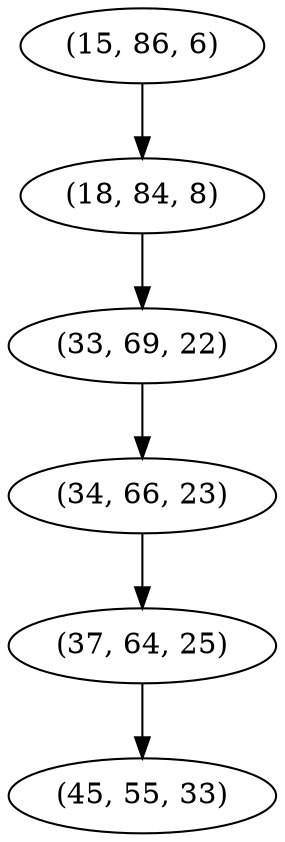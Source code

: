 digraph tree {
    "(15, 86, 6)";
    "(18, 84, 8)";
    "(33, 69, 22)";
    "(34, 66, 23)";
    "(37, 64, 25)";
    "(45, 55, 33)";
    "(15, 86, 6)" -> "(18, 84, 8)";
    "(18, 84, 8)" -> "(33, 69, 22)";
    "(33, 69, 22)" -> "(34, 66, 23)";
    "(34, 66, 23)" -> "(37, 64, 25)";
    "(37, 64, 25)" -> "(45, 55, 33)";
}
